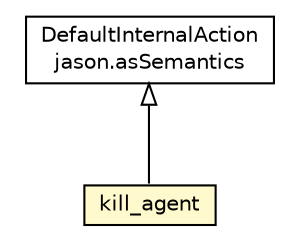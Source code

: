 #!/usr/local/bin/dot
#
# Class diagram 
# Generated by UMLGraph version R5_6_6-1-g9240c4 (http://www.umlgraph.org/)
#

digraph G {
	edge [fontname="Helvetica",fontsize=10,labelfontname="Helvetica",labelfontsize=10];
	node [fontname="Helvetica",fontsize=10,shape=plaintext];
	nodesep=0.25;
	ranksep=0.5;
	// jason.asSemantics.DefaultInternalAction
	c59271 [label=<<table title="jason.asSemantics.DefaultInternalAction" border="0" cellborder="1" cellspacing="0" cellpadding="2" port="p" href="../asSemantics/DefaultInternalAction.html">
		<tr><td><table border="0" cellspacing="0" cellpadding="1">
<tr><td align="center" balign="center"> DefaultInternalAction </td></tr>
<tr><td align="center" balign="center"> jason.asSemantics </td></tr>
		</table></td></tr>
		</table>>, URL="../asSemantics/DefaultInternalAction.html", fontname="Helvetica", fontcolor="black", fontsize=10.0];
	// jason.stdlib.kill_agent
	c59461 [label=<<table title="jason.stdlib.kill_agent" border="0" cellborder="1" cellspacing="0" cellpadding="2" port="p" bgcolor="lemonChiffon" href="./kill_agent.html">
		<tr><td><table border="0" cellspacing="0" cellpadding="1">
<tr><td align="center" balign="center"> kill_agent </td></tr>
		</table></td></tr>
		</table>>, URL="./kill_agent.html", fontname="Helvetica", fontcolor="black", fontsize=10.0];
	//jason.stdlib.kill_agent extends jason.asSemantics.DefaultInternalAction
	c59271:p -> c59461:p [dir=back,arrowtail=empty];
}

